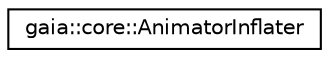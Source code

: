digraph G
{
  edge [fontname="Helvetica",fontsize="10",labelfontname="Helvetica",labelfontsize="10"];
  node [fontname="Helvetica",fontsize="10",shape=record];
  rankdir=LR;
  Node1 [label="gaia::core::AnimatorInflater",height=0.2,width=0.4,color="black", fillcolor="white", style="filled",URL="$d1/ddc/classgaia_1_1core_1_1_animator_inflater.html",tooltip="This class is used to instantiate animator XML files into Animator objects."];
}
